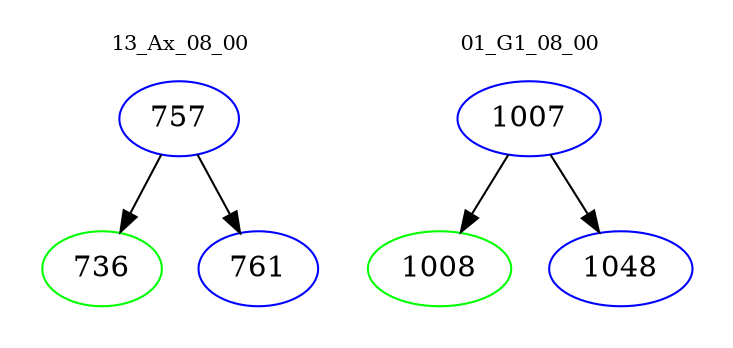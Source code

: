 digraph{
subgraph cluster_0 {
color = white
label = "13_Ax_08_00";
fontsize=10;
T0_757 [label="757", color="blue"]
T0_757 -> T0_736 [color="black"]
T0_736 [label="736", color="green"]
T0_757 -> T0_761 [color="black"]
T0_761 [label="761", color="blue"]
}
subgraph cluster_1 {
color = white
label = "01_G1_08_00";
fontsize=10;
T1_1007 [label="1007", color="blue"]
T1_1007 -> T1_1008 [color="black"]
T1_1008 [label="1008", color="green"]
T1_1007 -> T1_1048 [color="black"]
T1_1048 [label="1048", color="blue"]
}
}
